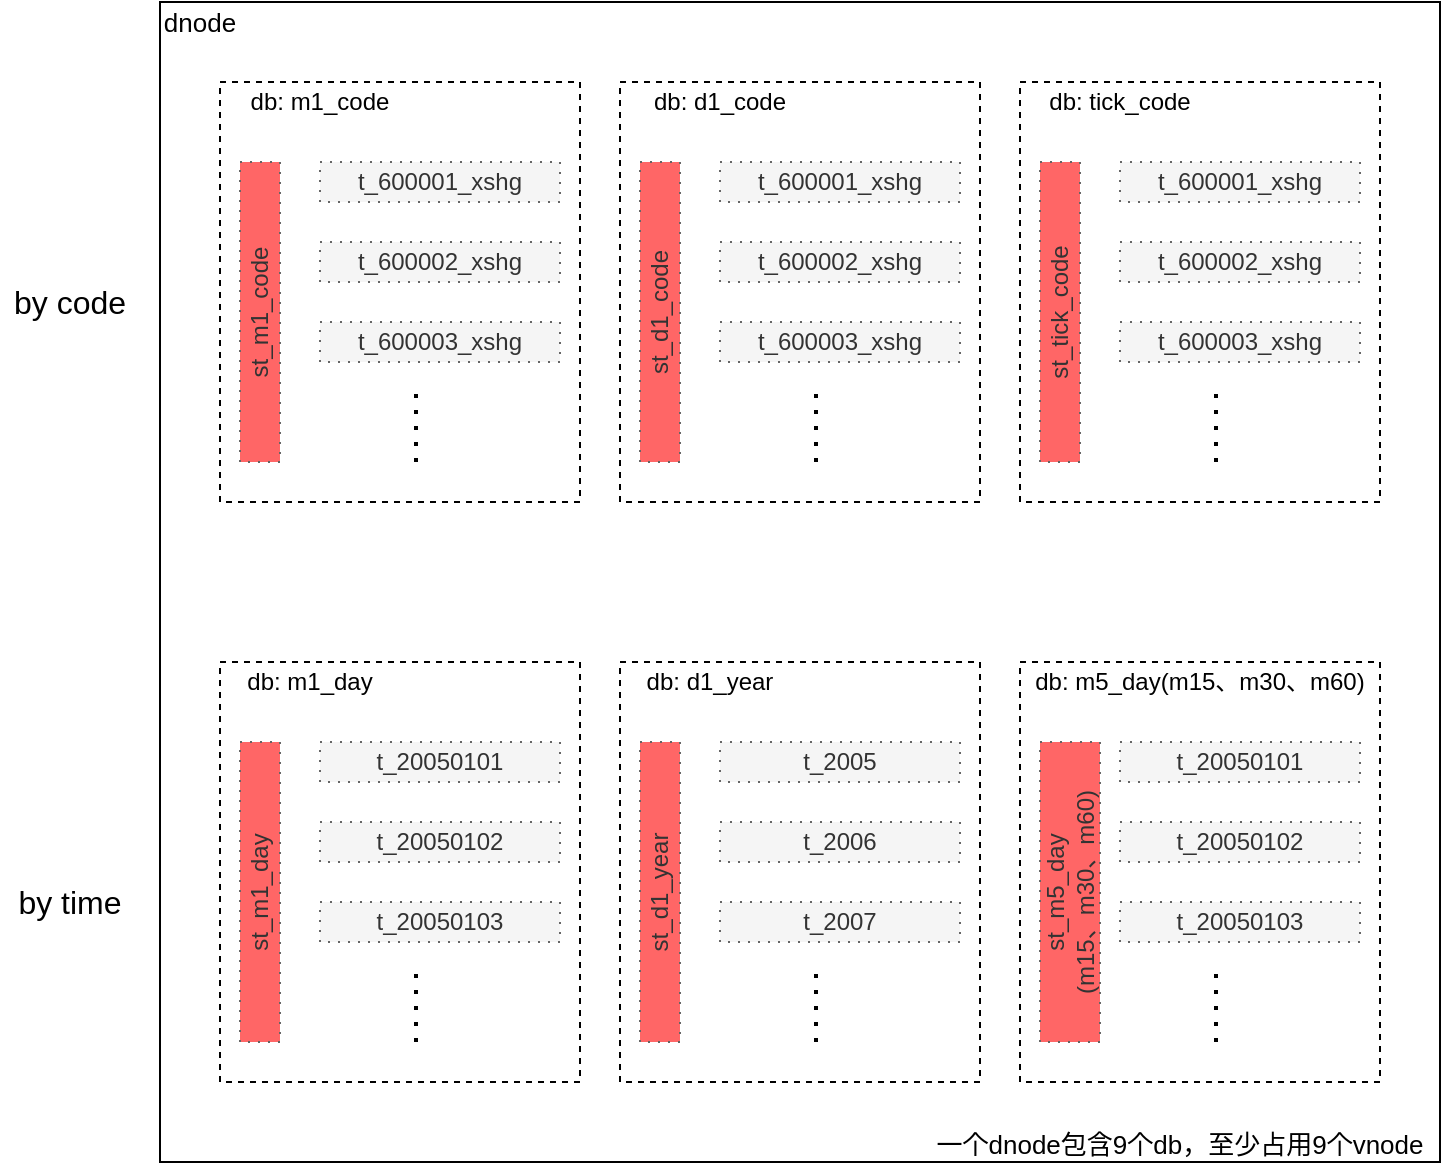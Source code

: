 <mxfile version="14.9.8" type="github">
  <diagram id="kmvxrhg1Oehf3PbseMsF" name="Page-1">
    <mxGraphModel dx="1188" dy="662" grid="1" gridSize="10" guides="1" tooltips="1" connect="1" arrows="1" fold="1" page="1" pageScale="1" pageWidth="1200" pageHeight="1600" math="0" shadow="0">
      <root>
        <mxCell id="0" />
        <mxCell id="1" parent="0" />
        <mxCell id="nex2NQOjRkhWRrdXeEYY-35" value="" style="group;" vertex="1" connectable="0" parent="1">
          <mxGeometry x="320" y="170" width="640" height="580" as="geometry" />
        </mxCell>
        <mxCell id="nex2NQOjRkhWRrdXeEYY-1" value="" style="rounded=0;whiteSpace=wrap;html=1;sketch=0;" vertex="1" parent="nex2NQOjRkhWRrdXeEYY-35">
          <mxGeometry width="640" height="580" as="geometry" />
        </mxCell>
        <mxCell id="nex2NQOjRkhWRrdXeEYY-2" value="&lt;font style=&quot;font-size: 13px&quot;&gt;dnode&lt;/font&gt;" style="text;html=1;strokeColor=none;fillColor=none;align=center;verticalAlign=middle;whiteSpace=wrap;rounded=0;sketch=0;" vertex="1" parent="nex2NQOjRkhWRrdXeEYY-35">
          <mxGeometry width="40" height="20" as="geometry" />
        </mxCell>
        <mxCell id="nex2NQOjRkhWRrdXeEYY-112" value="" style="group" vertex="1" connectable="0" parent="nex2NQOjRkhWRrdXeEYY-35">
          <mxGeometry x="30" y="40" width="250" height="230" as="geometry" />
        </mxCell>
        <mxCell id="nex2NQOjRkhWRrdXeEYY-3" value="" style="rounded=0;whiteSpace=wrap;html=1;sketch=0;fillColor=#FFFFFF;dashed=1;" vertex="1" parent="nex2NQOjRkhWRrdXeEYY-112">
          <mxGeometry width="180" height="210" as="geometry" />
        </mxCell>
        <mxCell id="nex2NQOjRkhWRrdXeEYY-4" value="db: m1_code" style="text;html=1;strokeColor=none;fillColor=none;align=center;verticalAlign=middle;whiteSpace=wrap;rounded=0;sketch=0;" vertex="1" parent="nex2NQOjRkhWRrdXeEYY-112">
          <mxGeometry x="10" width="80" height="20" as="geometry" />
        </mxCell>
        <mxCell id="nex2NQOjRkhWRrdXeEYY-12" value="t_600002_xshg" style="rounded=0;whiteSpace=wrap;html=1;dashed=1;sketch=0;strokeColor=#666666;fillColor=#f5f5f5;dashPattern=1 4;fontColor=#333333;" vertex="1" parent="nex2NQOjRkhWRrdXeEYY-112">
          <mxGeometry x="50" y="80" width="120" height="20" as="geometry" />
        </mxCell>
        <mxCell id="nex2NQOjRkhWRrdXeEYY-13" value="t_600003_xshg" style="rounded=0;whiteSpace=wrap;html=1;dashed=1;sketch=0;strokeColor=#666666;fillColor=#f5f5f5;dashPattern=1 4;fontColor=#333333;" vertex="1" parent="nex2NQOjRkhWRrdXeEYY-112">
          <mxGeometry x="50" y="120" width="120" height="20" as="geometry" />
        </mxCell>
        <mxCell id="nex2NQOjRkhWRrdXeEYY-14" value="" style="endArrow=none;dashed=1;html=1;dashPattern=1 3;strokeWidth=2;" edge="1" parent="nex2NQOjRkhWRrdXeEYY-112">
          <mxGeometry x="320" y="170" width="50" height="50" as="geometry">
            <mxPoint x="98" y="190" as="sourcePoint" />
            <mxPoint x="98" y="150" as="targetPoint" />
          </mxGeometry>
        </mxCell>
        <mxCell id="nex2NQOjRkhWRrdXeEYY-15" value="t_600001_xshg" style="rounded=0;whiteSpace=wrap;html=1;dashed=1;sketch=0;strokeColor=#666666;fillColor=#f5f5f5;dashPattern=1 4;fontColor=#333333;" vertex="1" parent="nex2NQOjRkhWRrdXeEYY-112">
          <mxGeometry x="50" y="40" width="120" height="20" as="geometry" />
        </mxCell>
        <mxCell id="nex2NQOjRkhWRrdXeEYY-16" value="st_m1_code" style="rounded=0;whiteSpace=wrap;html=1;dashed=1;sketch=0;strokeColor=#666666;dashPattern=1 4;fontColor=#333333;horizontal=0;verticalAlign=middle;fillColor=#FF6666;" vertex="1" parent="nex2NQOjRkhWRrdXeEYY-112">
          <mxGeometry x="10" y="40" width="20" height="150" as="geometry" />
        </mxCell>
        <mxCell id="nex2NQOjRkhWRrdXeEYY-113" value="" style="group" vertex="1" connectable="0" parent="nex2NQOjRkhWRrdXeEYY-35">
          <mxGeometry x="230" y="40" width="180" height="210" as="geometry" />
        </mxCell>
        <mxCell id="nex2NQOjRkhWRrdXeEYY-20" value="" style="rounded=0;whiteSpace=wrap;html=1;sketch=0;fillColor=#FFFFFF;dashed=1;" vertex="1" parent="nex2NQOjRkhWRrdXeEYY-113">
          <mxGeometry width="180" height="210" as="geometry" />
        </mxCell>
        <mxCell id="nex2NQOjRkhWRrdXeEYY-21" value="db: d1_code" style="text;html=1;strokeColor=none;fillColor=none;align=center;verticalAlign=middle;whiteSpace=wrap;rounded=0;sketch=0;" vertex="1" parent="nex2NQOjRkhWRrdXeEYY-113">
          <mxGeometry x="10" width="80" height="20" as="geometry" />
        </mxCell>
        <mxCell id="nex2NQOjRkhWRrdXeEYY-22" value="t_600002_xshg" style="rounded=0;whiteSpace=wrap;html=1;dashed=1;sketch=0;strokeColor=#666666;fillColor=#f5f5f5;dashPattern=1 4;fontColor=#333333;" vertex="1" parent="nex2NQOjRkhWRrdXeEYY-113">
          <mxGeometry x="50" y="80" width="120" height="20" as="geometry" />
        </mxCell>
        <mxCell id="nex2NQOjRkhWRrdXeEYY-23" value="t_600003_xshg" style="rounded=0;whiteSpace=wrap;html=1;dashed=1;sketch=0;strokeColor=#666666;fillColor=#f5f5f5;dashPattern=1 4;fontColor=#333333;" vertex="1" parent="nex2NQOjRkhWRrdXeEYY-113">
          <mxGeometry x="50" y="120" width="120" height="20" as="geometry" />
        </mxCell>
        <mxCell id="nex2NQOjRkhWRrdXeEYY-24" value="" style="endArrow=none;dashed=1;html=1;dashPattern=1 3;strokeWidth=2;" edge="1" parent="nex2NQOjRkhWRrdXeEYY-113">
          <mxGeometry x="320" y="170" width="50" height="50" as="geometry">
            <mxPoint x="98" y="190" as="sourcePoint" />
            <mxPoint x="98" y="150" as="targetPoint" />
          </mxGeometry>
        </mxCell>
        <mxCell id="nex2NQOjRkhWRrdXeEYY-25" value="t_600001_xshg" style="rounded=0;whiteSpace=wrap;html=1;dashed=1;sketch=0;strokeColor=#666666;fillColor=#f5f5f5;dashPattern=1 4;fontColor=#333333;" vertex="1" parent="nex2NQOjRkhWRrdXeEYY-113">
          <mxGeometry x="50" y="40" width="120" height="20" as="geometry" />
        </mxCell>
        <mxCell id="nex2NQOjRkhWRrdXeEYY-26" value="st_d1_code" style="rounded=0;whiteSpace=wrap;html=1;dashed=1;sketch=0;strokeColor=#666666;dashPattern=1 4;fontColor=#333333;horizontal=0;verticalAlign=middle;fillColor=#FF6666;" vertex="1" parent="nex2NQOjRkhWRrdXeEYY-113">
          <mxGeometry x="10" y="40" width="20" height="150" as="geometry" />
        </mxCell>
        <mxCell id="nex2NQOjRkhWRrdXeEYY-114" value="" style="group" vertex="1" connectable="0" parent="nex2NQOjRkhWRrdXeEYY-35">
          <mxGeometry x="430" y="40" width="180" height="210" as="geometry" />
        </mxCell>
        <mxCell id="nex2NQOjRkhWRrdXeEYY-28" value="" style="rounded=0;whiteSpace=wrap;html=1;sketch=0;fillColor=#FFFFFF;dashed=1;" vertex="1" parent="nex2NQOjRkhWRrdXeEYY-114">
          <mxGeometry width="180" height="210" as="geometry" />
        </mxCell>
        <mxCell id="nex2NQOjRkhWRrdXeEYY-29" value="db: tick_code" style="text;html=1;strokeColor=none;fillColor=none;align=center;verticalAlign=middle;whiteSpace=wrap;rounded=0;sketch=0;" vertex="1" parent="nex2NQOjRkhWRrdXeEYY-114">
          <mxGeometry x="10" width="80" height="20" as="geometry" />
        </mxCell>
        <mxCell id="nex2NQOjRkhWRrdXeEYY-30" value="t_600002_xshg" style="rounded=0;whiteSpace=wrap;html=1;dashed=1;sketch=0;strokeColor=#666666;fillColor=#f5f5f5;dashPattern=1 4;fontColor=#333333;" vertex="1" parent="nex2NQOjRkhWRrdXeEYY-114">
          <mxGeometry x="50" y="80" width="120" height="20" as="geometry" />
        </mxCell>
        <mxCell id="nex2NQOjRkhWRrdXeEYY-31" value="t_600003_xshg" style="rounded=0;whiteSpace=wrap;html=1;dashed=1;sketch=0;strokeColor=#666666;fillColor=#f5f5f5;dashPattern=1 4;fontColor=#333333;" vertex="1" parent="nex2NQOjRkhWRrdXeEYY-114">
          <mxGeometry x="50" y="120" width="120" height="20" as="geometry" />
        </mxCell>
        <mxCell id="nex2NQOjRkhWRrdXeEYY-32" value="" style="endArrow=none;dashed=1;html=1;dashPattern=1 3;strokeWidth=2;" edge="1" parent="nex2NQOjRkhWRrdXeEYY-114">
          <mxGeometry x="320" y="170" width="50" height="50" as="geometry">
            <mxPoint x="98" y="190" as="sourcePoint" />
            <mxPoint x="98" y="150" as="targetPoint" />
          </mxGeometry>
        </mxCell>
        <mxCell id="nex2NQOjRkhWRrdXeEYY-33" value="t_600001_xshg" style="rounded=0;whiteSpace=wrap;html=1;dashed=1;sketch=0;strokeColor=#666666;fillColor=#f5f5f5;dashPattern=1 4;fontColor=#333333;" vertex="1" parent="nex2NQOjRkhWRrdXeEYY-114">
          <mxGeometry x="50" y="40" width="120" height="20" as="geometry" />
        </mxCell>
        <mxCell id="nex2NQOjRkhWRrdXeEYY-34" value="st_tick_code" style="rounded=0;whiteSpace=wrap;html=1;dashed=1;sketch=0;strokeColor=#666666;dashPattern=1 4;fontColor=#333333;horizontal=0;verticalAlign=middle;fillColor=#FF6666;" vertex="1" parent="nex2NQOjRkhWRrdXeEYY-114">
          <mxGeometry x="10" y="40" width="20" height="150" as="geometry" />
        </mxCell>
        <mxCell id="nex2NQOjRkhWRrdXeEYY-123" value="" style="group" vertex="1" connectable="0" parent="nex2NQOjRkhWRrdXeEYY-35">
          <mxGeometry x="430" y="330" width="180" height="210" as="geometry" />
        </mxCell>
        <mxCell id="nex2NQOjRkhWRrdXeEYY-124" value="" style="rounded=0;whiteSpace=wrap;html=1;sketch=0;fillColor=#FFFFFF;dashed=1;" vertex="1" parent="nex2NQOjRkhWRrdXeEYY-123">
          <mxGeometry width="180" height="210" as="geometry" />
        </mxCell>
        <mxCell id="nex2NQOjRkhWRrdXeEYY-125" value="db: m5_day(m15、m30、m60)" style="text;html=1;strokeColor=none;fillColor=none;align=center;verticalAlign=middle;whiteSpace=wrap;rounded=0;sketch=0;" vertex="1" parent="nex2NQOjRkhWRrdXeEYY-123">
          <mxGeometry x="5" width="170" height="20" as="geometry" />
        </mxCell>
        <mxCell id="nex2NQOjRkhWRrdXeEYY-126" value="t_20050102" style="rounded=0;whiteSpace=wrap;html=1;dashed=1;sketch=0;strokeColor=#666666;fillColor=#f5f5f5;dashPattern=1 4;fontColor=#333333;" vertex="1" parent="nex2NQOjRkhWRrdXeEYY-123">
          <mxGeometry x="50" y="80" width="120" height="20" as="geometry" />
        </mxCell>
        <mxCell id="nex2NQOjRkhWRrdXeEYY-127" value="t_20050103" style="rounded=0;whiteSpace=wrap;html=1;dashed=1;sketch=0;strokeColor=#666666;fillColor=#f5f5f5;dashPattern=1 4;fontColor=#333333;" vertex="1" parent="nex2NQOjRkhWRrdXeEYY-123">
          <mxGeometry x="50" y="120" width="120" height="20" as="geometry" />
        </mxCell>
        <mxCell id="nex2NQOjRkhWRrdXeEYY-128" value="" style="endArrow=none;dashed=1;html=1;dashPattern=1 3;strokeWidth=2;" edge="1" parent="nex2NQOjRkhWRrdXeEYY-123">
          <mxGeometry width="50" height="50" relative="1" as="geometry">
            <mxPoint x="98" y="190" as="sourcePoint" />
            <mxPoint x="98" y="150" as="targetPoint" />
          </mxGeometry>
        </mxCell>
        <mxCell id="nex2NQOjRkhWRrdXeEYY-129" value="t_20050101" style="rounded=0;whiteSpace=wrap;html=1;dashed=1;sketch=0;strokeColor=#666666;fillColor=#f5f5f5;dashPattern=1 4;fontColor=#333333;" vertex="1" parent="nex2NQOjRkhWRrdXeEYY-123">
          <mxGeometry x="50" y="40" width="120" height="20" as="geometry" />
        </mxCell>
        <mxCell id="nex2NQOjRkhWRrdXeEYY-130" value="st_m5_day&lt;br&gt;(m15、m30、m60)" style="rounded=0;whiteSpace=wrap;html=1;dashed=1;sketch=0;strokeColor=#666666;dashPattern=1 4;fontColor=#333333;horizontal=0;verticalAlign=middle;fillColor=#FF6666;" vertex="1" parent="nex2NQOjRkhWRrdXeEYY-123">
          <mxGeometry x="10" y="40" width="30" height="150" as="geometry" />
        </mxCell>
        <mxCell id="nex2NQOjRkhWRrdXeEYY-149" value="&lt;font style=&quot;font-size: 13px&quot;&gt;一个dnode包含9个db，至少占用9个vnode&lt;/font&gt;" style="text;html=1;strokeColor=none;fillColor=none;align=center;verticalAlign=middle;whiteSpace=wrap;rounded=0;dashed=1;dashPattern=1 4;sketch=0;fontSize=16;" vertex="1" parent="nex2NQOjRkhWRrdXeEYY-35">
          <mxGeometry x="380" y="560" width="260" height="20" as="geometry" />
        </mxCell>
        <mxCell id="nex2NQOjRkhWRrdXeEYY-88" value="" style="group" vertex="1" connectable="0" parent="1">
          <mxGeometry x="350" y="500" width="180" height="210" as="geometry" />
        </mxCell>
        <mxCell id="nex2NQOjRkhWRrdXeEYY-89" value="" style="rounded=0;whiteSpace=wrap;html=1;sketch=0;fillColor=#FFFFFF;dashed=1;" vertex="1" parent="nex2NQOjRkhWRrdXeEYY-88">
          <mxGeometry width="180" height="210" as="geometry" />
        </mxCell>
        <mxCell id="nex2NQOjRkhWRrdXeEYY-90" value="db: m1_day" style="text;html=1;strokeColor=none;fillColor=none;align=center;verticalAlign=middle;whiteSpace=wrap;rounded=0;sketch=0;" vertex="1" parent="nex2NQOjRkhWRrdXeEYY-88">
          <mxGeometry x="10" width="70" height="20" as="geometry" />
        </mxCell>
        <mxCell id="nex2NQOjRkhWRrdXeEYY-91" value="t_20050102" style="rounded=0;whiteSpace=wrap;html=1;dashed=1;sketch=0;strokeColor=#666666;fillColor=#f5f5f5;dashPattern=1 4;fontColor=#333333;" vertex="1" parent="nex2NQOjRkhWRrdXeEYY-88">
          <mxGeometry x="50" y="80" width="120" height="20" as="geometry" />
        </mxCell>
        <mxCell id="nex2NQOjRkhWRrdXeEYY-92" value="t_20050103" style="rounded=0;whiteSpace=wrap;html=1;dashed=1;sketch=0;strokeColor=#666666;fillColor=#f5f5f5;dashPattern=1 4;fontColor=#333333;" vertex="1" parent="nex2NQOjRkhWRrdXeEYY-88">
          <mxGeometry x="50" y="120" width="120" height="20" as="geometry" />
        </mxCell>
        <mxCell id="nex2NQOjRkhWRrdXeEYY-93" value="" style="endArrow=none;dashed=1;html=1;dashPattern=1 3;strokeWidth=2;" edge="1" parent="nex2NQOjRkhWRrdXeEYY-88">
          <mxGeometry width="50" height="50" relative="1" as="geometry">
            <mxPoint x="98" y="190" as="sourcePoint" />
            <mxPoint x="98" y="150" as="targetPoint" />
          </mxGeometry>
        </mxCell>
        <mxCell id="nex2NQOjRkhWRrdXeEYY-94" value="t_20050101" style="rounded=0;whiteSpace=wrap;html=1;dashed=1;sketch=0;strokeColor=#666666;fillColor=#f5f5f5;dashPattern=1 4;fontColor=#333333;" vertex="1" parent="nex2NQOjRkhWRrdXeEYY-88">
          <mxGeometry x="50" y="40" width="120" height="20" as="geometry" />
        </mxCell>
        <mxCell id="nex2NQOjRkhWRrdXeEYY-95" value="st_m1_day" style="rounded=0;whiteSpace=wrap;html=1;dashed=1;sketch=0;strokeColor=#666666;dashPattern=1 4;fontColor=#333333;horizontal=0;verticalAlign=middle;fillColor=#FF6666;" vertex="1" parent="nex2NQOjRkhWRrdXeEYY-88">
          <mxGeometry x="10" y="40" width="20" height="150" as="geometry" />
        </mxCell>
        <mxCell id="nex2NQOjRkhWRrdXeEYY-96" value="" style="group" vertex="1" connectable="0" parent="1">
          <mxGeometry x="550" y="500" width="180" height="210" as="geometry" />
        </mxCell>
        <mxCell id="nex2NQOjRkhWRrdXeEYY-97" value="" style="rounded=0;whiteSpace=wrap;html=1;sketch=0;fillColor=#FFFFFF;dashed=1;" vertex="1" parent="nex2NQOjRkhWRrdXeEYY-96">
          <mxGeometry width="180" height="210" as="geometry" />
        </mxCell>
        <mxCell id="nex2NQOjRkhWRrdXeEYY-98" value="db: d1_year" style="text;html=1;strokeColor=none;fillColor=none;align=center;verticalAlign=middle;whiteSpace=wrap;rounded=0;sketch=0;" vertex="1" parent="nex2NQOjRkhWRrdXeEYY-96">
          <mxGeometry x="10" width="70" height="20" as="geometry" />
        </mxCell>
        <mxCell id="nex2NQOjRkhWRrdXeEYY-99" value="t_2006" style="rounded=0;whiteSpace=wrap;html=1;dashed=1;sketch=0;strokeColor=#666666;fillColor=#f5f5f5;dashPattern=1 4;fontColor=#333333;" vertex="1" parent="nex2NQOjRkhWRrdXeEYY-96">
          <mxGeometry x="50" y="80" width="120" height="20" as="geometry" />
        </mxCell>
        <mxCell id="nex2NQOjRkhWRrdXeEYY-100" value="t_2007" style="rounded=0;whiteSpace=wrap;html=1;dashed=1;sketch=0;strokeColor=#666666;fillColor=#f5f5f5;dashPattern=1 4;fontColor=#333333;" vertex="1" parent="nex2NQOjRkhWRrdXeEYY-96">
          <mxGeometry x="50" y="120" width="120" height="20" as="geometry" />
        </mxCell>
        <mxCell id="nex2NQOjRkhWRrdXeEYY-101" value="" style="endArrow=none;dashed=1;html=1;dashPattern=1 3;strokeWidth=2;" edge="1" parent="nex2NQOjRkhWRrdXeEYY-96">
          <mxGeometry width="50" height="50" relative="1" as="geometry">
            <mxPoint x="98" y="190" as="sourcePoint" />
            <mxPoint x="98" y="150" as="targetPoint" />
          </mxGeometry>
        </mxCell>
        <mxCell id="nex2NQOjRkhWRrdXeEYY-102" value="t_2005" style="rounded=0;whiteSpace=wrap;html=1;dashed=1;sketch=0;strokeColor=#666666;fillColor=#f5f5f5;dashPattern=1 4;fontColor=#333333;" vertex="1" parent="nex2NQOjRkhWRrdXeEYY-96">
          <mxGeometry x="50" y="40" width="120" height="20" as="geometry" />
        </mxCell>
        <mxCell id="nex2NQOjRkhWRrdXeEYY-103" value="st_d1_year" style="rounded=0;whiteSpace=wrap;html=1;dashed=1;sketch=0;strokeColor=#666666;dashPattern=1 4;fontColor=#333333;horizontal=0;verticalAlign=middle;fillColor=#FF6666;" vertex="1" parent="nex2NQOjRkhWRrdXeEYY-96">
          <mxGeometry x="10" y="40" width="20" height="150" as="geometry" />
        </mxCell>
        <mxCell id="nex2NQOjRkhWRrdXeEYY-116" value="by code" style="text;html=1;strokeColor=none;fillColor=none;align=center;verticalAlign=middle;whiteSpace=wrap;rounded=0;dashed=1;dashPattern=1 4;sketch=0;fontSize=16;" vertex="1" parent="1">
          <mxGeometry x="240" y="310" width="70" height="20" as="geometry" />
        </mxCell>
        <mxCell id="nex2NQOjRkhWRrdXeEYY-117" value="by time" style="text;html=1;strokeColor=none;fillColor=none;align=center;verticalAlign=middle;whiteSpace=wrap;rounded=0;dashed=1;dashPattern=1 4;sketch=0;fontSize=16;" vertex="1" parent="1">
          <mxGeometry x="240" y="610" width="70" height="20" as="geometry" />
        </mxCell>
      </root>
    </mxGraphModel>
  </diagram>
</mxfile>
